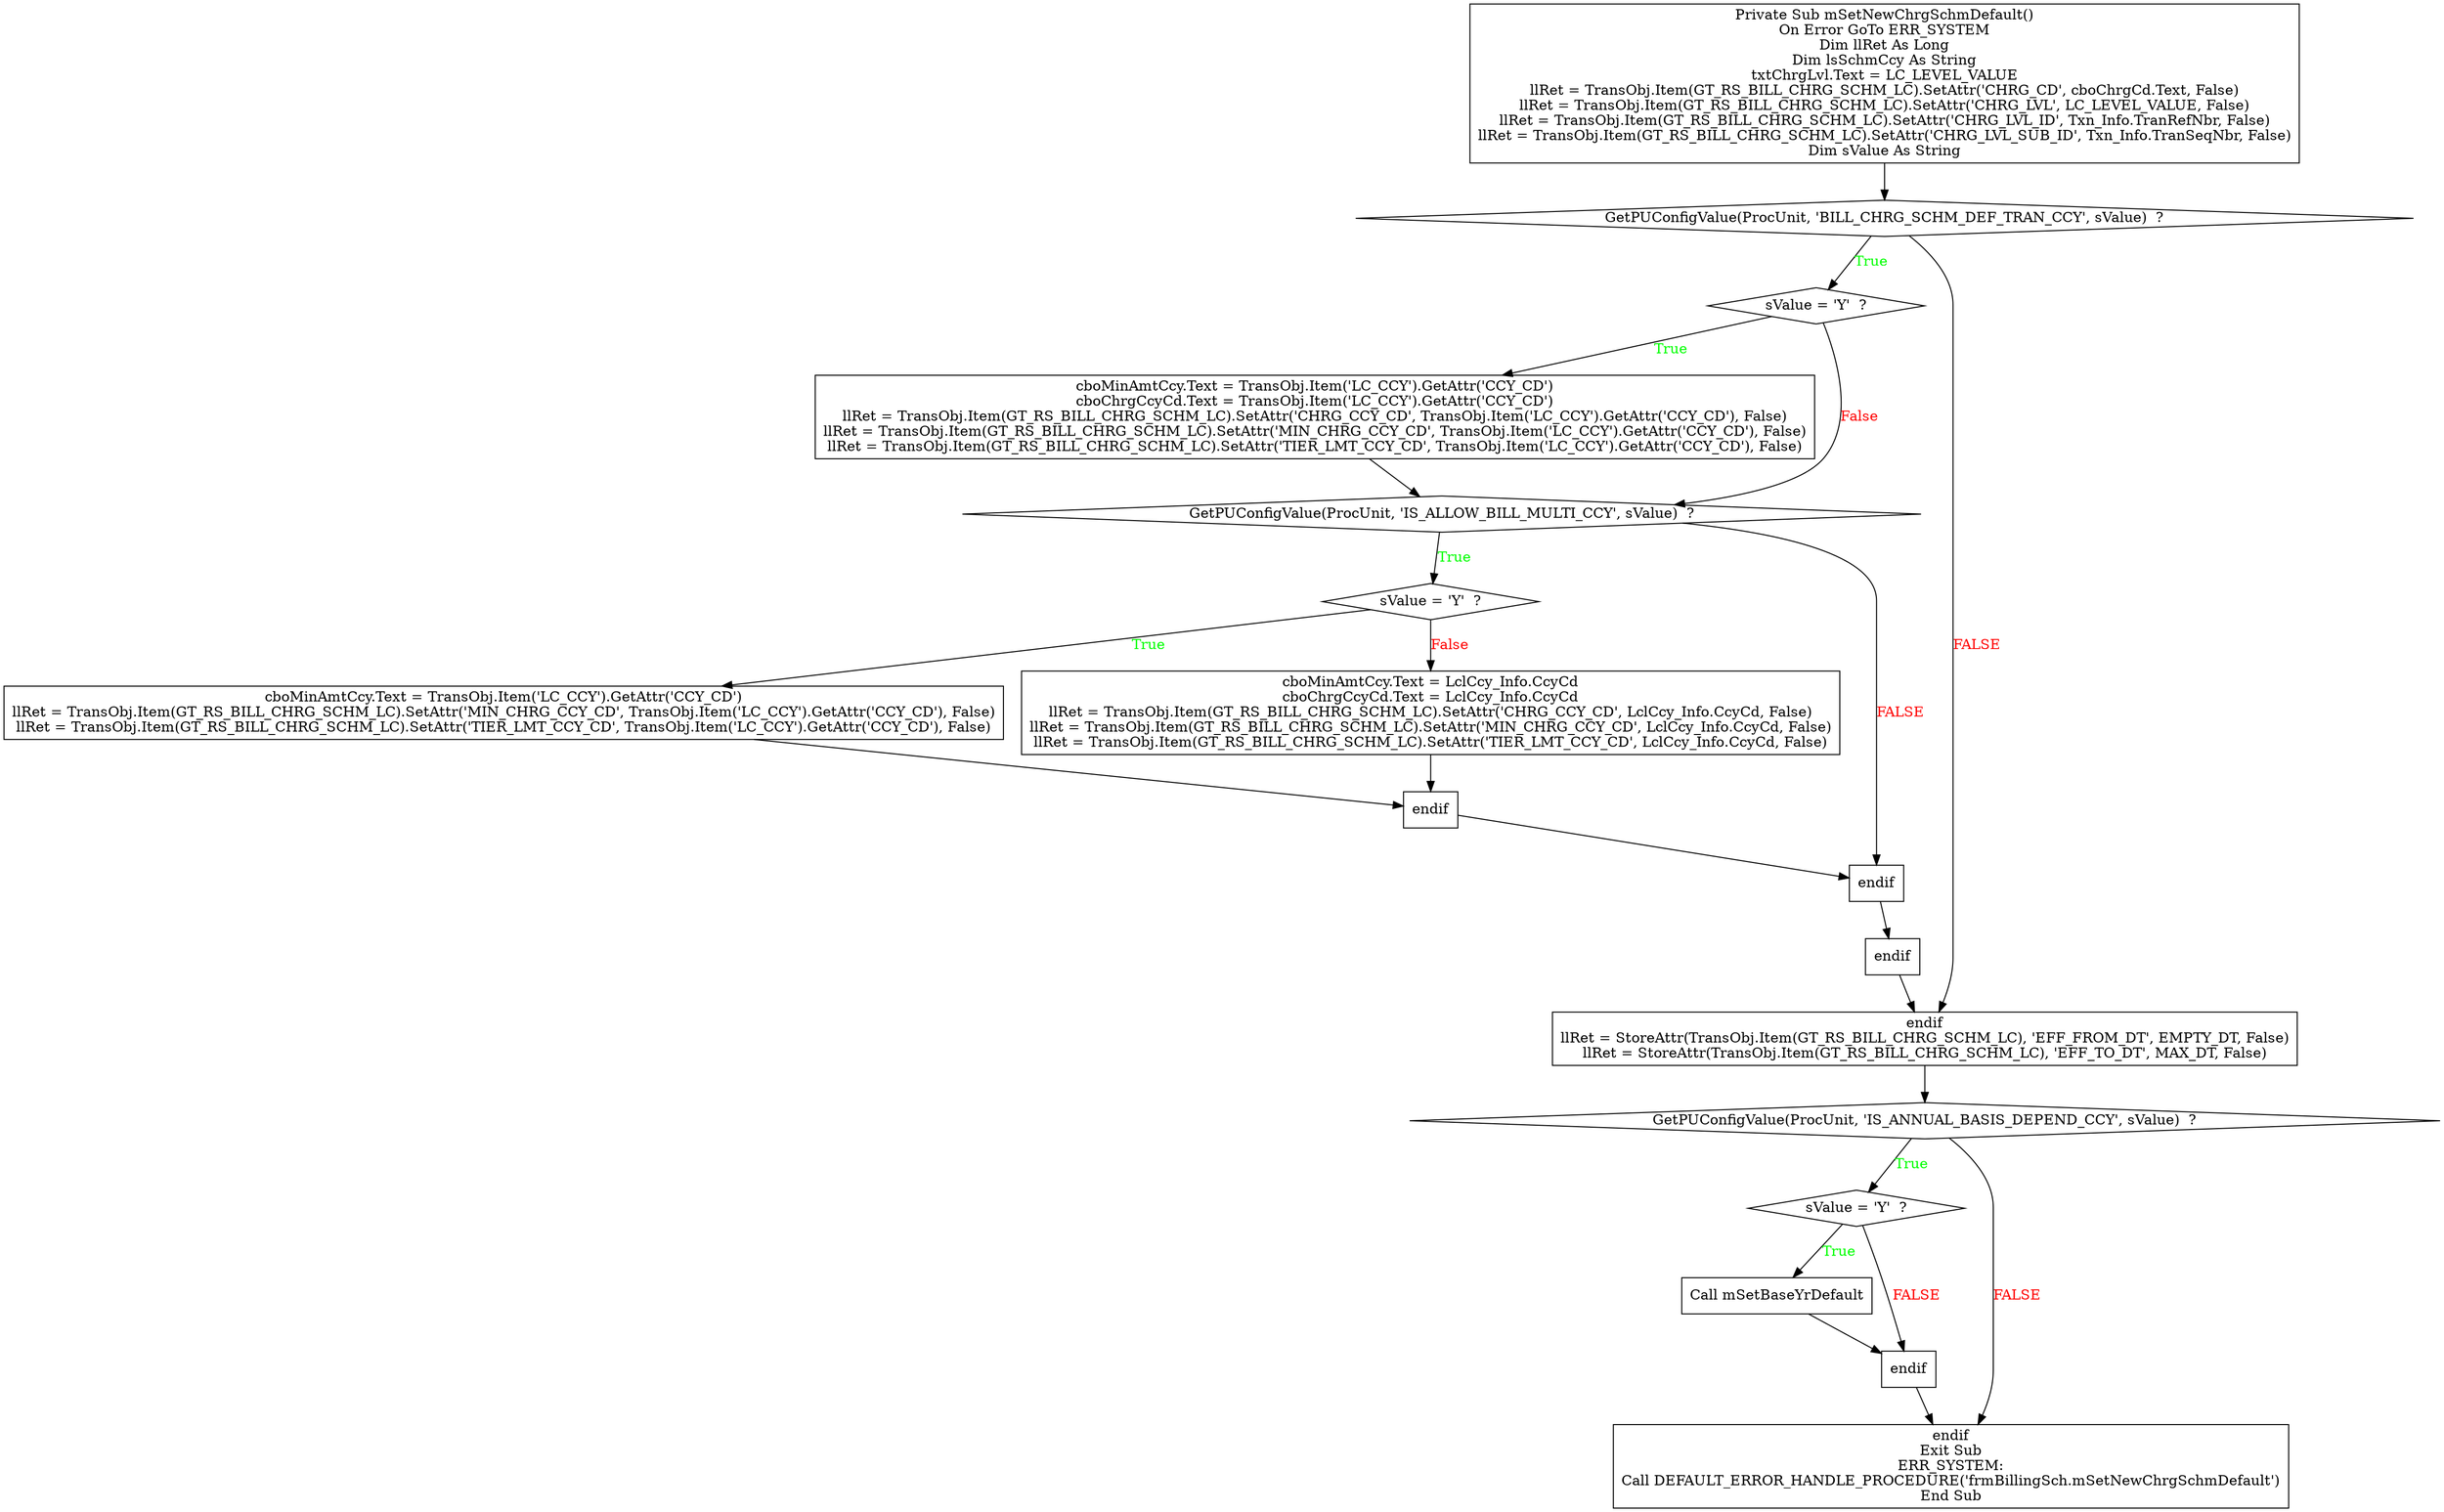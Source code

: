 digraph G{
Node_1 [ label ="Private Sub mSetNewChrgSchmDefault()\nOn Error GoTo ERR_SYSTEM\nDim llRet As Long\nDim lsSchmCcy As String\ntxtChrgLvl.Text = LC_LEVEL_VALUE\nllRet = TransObj.Item(GT_RS_BILL_CHRG_SCHM_LC).SetAttr('CHRG_CD', cboChrgCd.Text, False)\nllRet = TransObj.Item(GT_RS_BILL_CHRG_SCHM_LC).SetAttr('CHRG_LVL', LC_LEVEL_VALUE, False)\nllRet = TransObj.Item(GT_RS_BILL_CHRG_SCHM_LC).SetAttr('CHRG_LVL_ID', Txn_Info.TranRefNbr, False)\nllRet = TransObj.Item(GT_RS_BILL_CHRG_SCHM_LC).SetAttr('CHRG_LVL_SUB_ID', Txn_Info.TranSeqNbr, False)\nDim sValue As String",shape="box"];
Node_2 [ label ="GetPUConfigValue(ProcUnit, 'BILL_CHRG_SCHM_DEF_TRAN_CCY', sValue)  ?",shape="diamond"];
Node_3 [ label ="sValue = 'Y'  ?",shape="diamond"];
Node_4 [ label ="cboMinAmtCcy.Text = TransObj.Item('LC_CCY').GetAttr('CCY_CD')\ncboChrgCcyCd.Text = TransObj.Item('LC_CCY').GetAttr('CCY_CD')\nllRet = TransObj.Item(GT_RS_BILL_CHRG_SCHM_LC).SetAttr('CHRG_CCY_CD', TransObj.Item('LC_CCY').GetAttr('CCY_CD'), False)\nllRet = TransObj.Item(GT_RS_BILL_CHRG_SCHM_LC).SetAttr('MIN_CHRG_CCY_CD', TransObj.Item('LC_CCY').GetAttr('CCY_CD'), False)\nllRet = TransObj.Item(GT_RS_BILL_CHRG_SCHM_LC).SetAttr('TIER_LMT_CCY_CD', TransObj.Item('LC_CCY').GetAttr('CCY_CD'), False)",shape="box"];
Node_5 [ label ="GetPUConfigValue(ProcUnit, 'IS_ALLOW_BILL_MULTI_CCY', sValue)  ?",shape="diamond"];
Node_6 [ label ="sValue = 'Y'  ?",shape="diamond"];
Node_7 [ label ="cboMinAmtCcy.Text = TransObj.Item('LC_CCY').GetAttr('CCY_CD')\nllRet = TransObj.Item(GT_RS_BILL_CHRG_SCHM_LC).SetAttr('MIN_CHRG_CCY_CD', TransObj.Item('LC_CCY').GetAttr('CCY_CD'), False)\nllRet = TransObj.Item(GT_RS_BILL_CHRG_SCHM_LC).SetAttr('TIER_LMT_CCY_CD', TransObj.Item('LC_CCY').GetAttr('CCY_CD'), False)",shape="box"];
Node_8 [ label ="cboMinAmtCcy.Text = LclCcy_Info.CcyCd\ncboChrgCcyCd.Text = LclCcy_Info.CcyCd\nllRet = TransObj.Item(GT_RS_BILL_CHRG_SCHM_LC).SetAttr('CHRG_CCY_CD', LclCcy_Info.CcyCd, False)\nllRet = TransObj.Item(GT_RS_BILL_CHRG_SCHM_LC).SetAttr('MIN_CHRG_CCY_CD', LclCcy_Info.CcyCd, False)\nllRet = TransObj.Item(GT_RS_BILL_CHRG_SCHM_LC).SetAttr('TIER_LMT_CCY_CD', LclCcy_Info.CcyCd, False)",shape="box"];
Node_9 [ label ="endif",shape="box"];
Node_10 [ label ="endif",shape="box"];
Node_11 [ label ="endif",shape="box"];
Node_12 [ label ="endif\nllRet = StoreAttr(TransObj.Item(GT_RS_BILL_CHRG_SCHM_LC), 'EFF_FROM_DT', EMPTY_DT, False)\nllRet = StoreAttr(TransObj.Item(GT_RS_BILL_CHRG_SCHM_LC), 'EFF_TO_DT', MAX_DT, False)",shape="box"];
Node_13 [ label ="GetPUConfigValue(ProcUnit, 'IS_ANNUAL_BASIS_DEPEND_CCY', sValue)  ?",shape="diamond"];
Node_14 [ label ="sValue = 'Y'  ?",shape="diamond"];
Node_15 [ label ="Call mSetBaseYrDefault",shape="box"];
Node_16 [ label ="endif",shape="box"];
Node_17 [ label ="endif\nExit Sub\nERR_SYSTEM:\nCall DEFAULT_ERROR_HANDLE_PROCEDURE('frmBillingSch.mSetNewChrgSchmDefault')\nEnd Sub",shape="box"];
Node_2 -> Node_3 [label="True",fontcolor="GREEN"];
Node_1 -> Node_2;
Node_3 -> Node_4 [label="True",fontcolor="GREEN"];
Node_3 -> Node_5 [label="False",fontcolor="RED"];
Node_5 -> Node_6 [label="True",fontcolor="GREEN"];
Node_4 -> Node_5;
Node_6 -> Node_7 [label="True",fontcolor="GREEN"];
Node_6 -> Node_8 [label="False",fontcolor="RED"];
Node_7 -> Node_9;
Node_8 -> Node_9;
Node_5 -> Node_10 [label="FALSE",fontcolor="RED"];
Node_9 -> Node_10;
Node_10 -> Node_11;
Node_2 -> Node_12 [label="FALSE",fontcolor="RED"];
Node_11 -> Node_12;
Node_13 -> Node_14 [label="True",fontcolor="GREEN"];
Node_12 -> Node_13;
Node_14 -> Node_15 [label="True",fontcolor="GREEN"];
Node_14 -> Node_16 [label="FALSE",fontcolor="RED"];
Node_15 -> Node_16;
Node_13 -> Node_17 [label="FALSE",fontcolor="RED"];
Node_16 -> Node_17;
}
